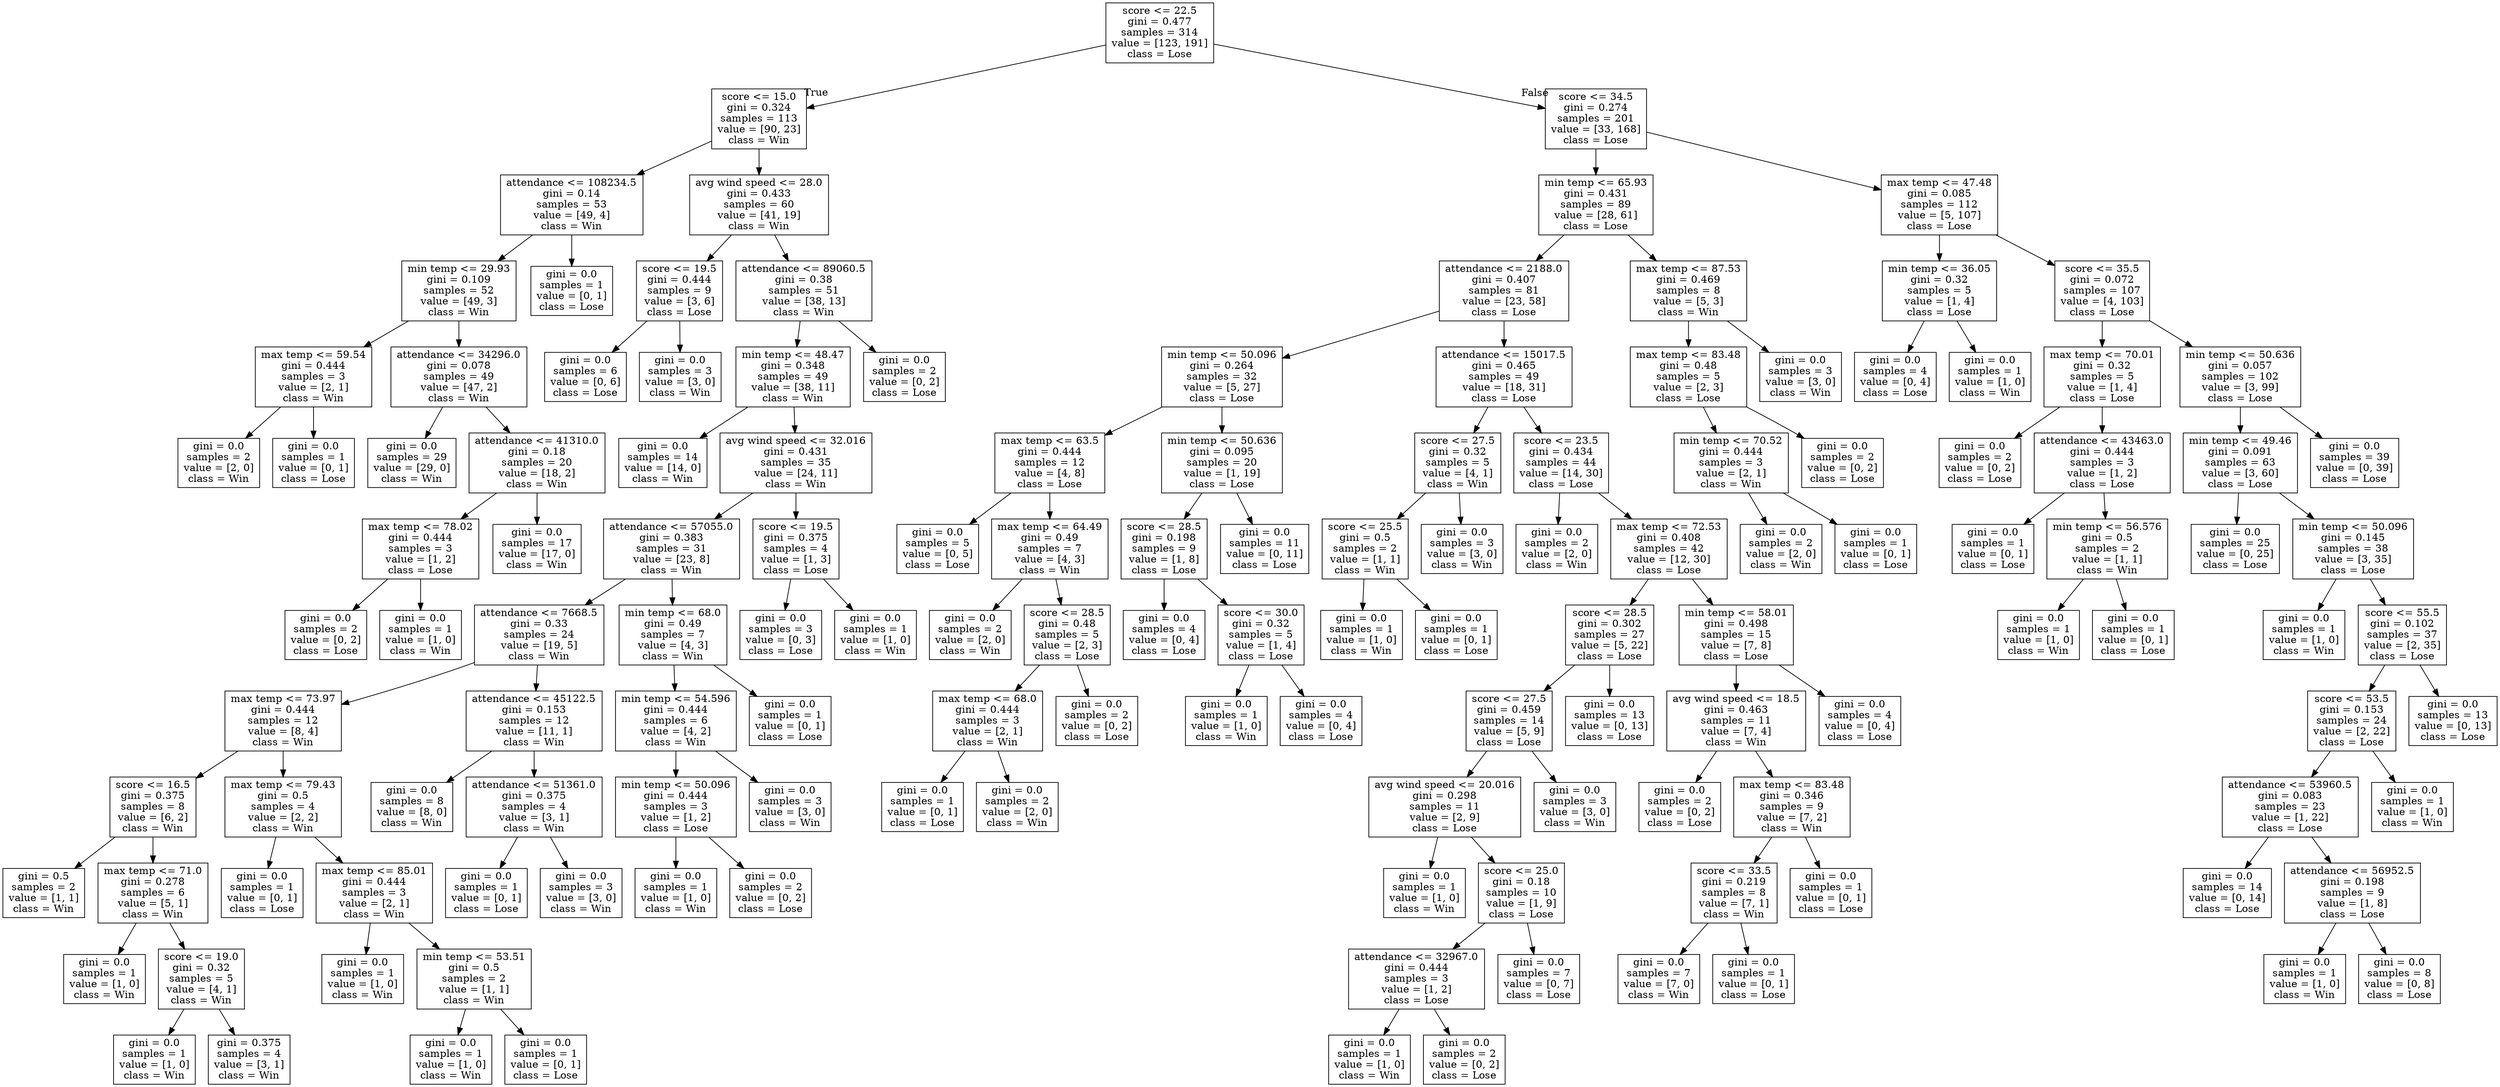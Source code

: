 digraph Tree {
node [shape=box] ;
0 [label="score <= 22.5\ngini = 0.477\nsamples = 314\nvalue = [123, 191]\nclass = Lose"] ;
1 [label="score <= 15.0\ngini = 0.324\nsamples = 113\nvalue = [90, 23]\nclass = Win"] ;
0 -> 1 [labeldistance=2.5, labelangle=45, headlabel="True"] ;
2 [label="attendance <= 108234.5\ngini = 0.14\nsamples = 53\nvalue = [49, 4]\nclass = Win"] ;
1 -> 2 ;
3 [label="min temp <= 29.93\ngini = 0.109\nsamples = 52\nvalue = [49, 3]\nclass = Win"] ;
2 -> 3 ;
4 [label="max temp <= 59.54\ngini = 0.444\nsamples = 3\nvalue = [2, 1]\nclass = Win"] ;
3 -> 4 ;
5 [label="gini = 0.0\nsamples = 2\nvalue = [2, 0]\nclass = Win"] ;
4 -> 5 ;
6 [label="gini = 0.0\nsamples = 1\nvalue = [0, 1]\nclass = Lose"] ;
4 -> 6 ;
7 [label="attendance <= 34296.0\ngini = 0.078\nsamples = 49\nvalue = [47, 2]\nclass = Win"] ;
3 -> 7 ;
8 [label="gini = 0.0\nsamples = 29\nvalue = [29, 0]\nclass = Win"] ;
7 -> 8 ;
9 [label="attendance <= 41310.0\ngini = 0.18\nsamples = 20\nvalue = [18, 2]\nclass = Win"] ;
7 -> 9 ;
10 [label="max temp <= 78.02\ngini = 0.444\nsamples = 3\nvalue = [1, 2]\nclass = Lose"] ;
9 -> 10 ;
11 [label="gini = 0.0\nsamples = 2\nvalue = [0, 2]\nclass = Lose"] ;
10 -> 11 ;
12 [label="gini = 0.0\nsamples = 1\nvalue = [1, 0]\nclass = Win"] ;
10 -> 12 ;
13 [label="gini = 0.0\nsamples = 17\nvalue = [17, 0]\nclass = Win"] ;
9 -> 13 ;
14 [label="gini = 0.0\nsamples = 1\nvalue = [0, 1]\nclass = Lose"] ;
2 -> 14 ;
15 [label="avg wind speed <= 28.0\ngini = 0.433\nsamples = 60\nvalue = [41, 19]\nclass = Win"] ;
1 -> 15 ;
16 [label="score <= 19.5\ngini = 0.444\nsamples = 9\nvalue = [3, 6]\nclass = Lose"] ;
15 -> 16 ;
17 [label="gini = 0.0\nsamples = 6\nvalue = [0, 6]\nclass = Lose"] ;
16 -> 17 ;
18 [label="gini = 0.0\nsamples = 3\nvalue = [3, 0]\nclass = Win"] ;
16 -> 18 ;
19 [label="attendance <= 89060.5\ngini = 0.38\nsamples = 51\nvalue = [38, 13]\nclass = Win"] ;
15 -> 19 ;
20 [label="min temp <= 48.47\ngini = 0.348\nsamples = 49\nvalue = [38, 11]\nclass = Win"] ;
19 -> 20 ;
21 [label="gini = 0.0\nsamples = 14\nvalue = [14, 0]\nclass = Win"] ;
20 -> 21 ;
22 [label="avg wind speed <= 32.016\ngini = 0.431\nsamples = 35\nvalue = [24, 11]\nclass = Win"] ;
20 -> 22 ;
23 [label="attendance <= 57055.0\ngini = 0.383\nsamples = 31\nvalue = [23, 8]\nclass = Win"] ;
22 -> 23 ;
24 [label="attendance <= 7668.5\ngini = 0.33\nsamples = 24\nvalue = [19, 5]\nclass = Win"] ;
23 -> 24 ;
25 [label="max temp <= 73.97\ngini = 0.444\nsamples = 12\nvalue = [8, 4]\nclass = Win"] ;
24 -> 25 ;
26 [label="score <= 16.5\ngini = 0.375\nsamples = 8\nvalue = [6, 2]\nclass = Win"] ;
25 -> 26 ;
27 [label="gini = 0.5\nsamples = 2\nvalue = [1, 1]\nclass = Win"] ;
26 -> 27 ;
28 [label="max temp <= 71.0\ngini = 0.278\nsamples = 6\nvalue = [5, 1]\nclass = Win"] ;
26 -> 28 ;
29 [label="gini = 0.0\nsamples = 1\nvalue = [1, 0]\nclass = Win"] ;
28 -> 29 ;
30 [label="score <= 19.0\ngini = 0.32\nsamples = 5\nvalue = [4, 1]\nclass = Win"] ;
28 -> 30 ;
31 [label="gini = 0.0\nsamples = 1\nvalue = [1, 0]\nclass = Win"] ;
30 -> 31 ;
32 [label="gini = 0.375\nsamples = 4\nvalue = [3, 1]\nclass = Win"] ;
30 -> 32 ;
33 [label="max temp <= 79.43\ngini = 0.5\nsamples = 4\nvalue = [2, 2]\nclass = Win"] ;
25 -> 33 ;
34 [label="gini = 0.0\nsamples = 1\nvalue = [0, 1]\nclass = Lose"] ;
33 -> 34 ;
35 [label="max temp <= 85.01\ngini = 0.444\nsamples = 3\nvalue = [2, 1]\nclass = Win"] ;
33 -> 35 ;
36 [label="gini = 0.0\nsamples = 1\nvalue = [1, 0]\nclass = Win"] ;
35 -> 36 ;
37 [label="min temp <= 53.51\ngini = 0.5\nsamples = 2\nvalue = [1, 1]\nclass = Win"] ;
35 -> 37 ;
38 [label="gini = 0.0\nsamples = 1\nvalue = [1, 0]\nclass = Win"] ;
37 -> 38 ;
39 [label="gini = 0.0\nsamples = 1\nvalue = [0, 1]\nclass = Lose"] ;
37 -> 39 ;
40 [label="attendance <= 45122.5\ngini = 0.153\nsamples = 12\nvalue = [11, 1]\nclass = Win"] ;
24 -> 40 ;
41 [label="gini = 0.0\nsamples = 8\nvalue = [8, 0]\nclass = Win"] ;
40 -> 41 ;
42 [label="attendance <= 51361.0\ngini = 0.375\nsamples = 4\nvalue = [3, 1]\nclass = Win"] ;
40 -> 42 ;
43 [label="gini = 0.0\nsamples = 1\nvalue = [0, 1]\nclass = Lose"] ;
42 -> 43 ;
44 [label="gini = 0.0\nsamples = 3\nvalue = [3, 0]\nclass = Win"] ;
42 -> 44 ;
45 [label="min temp <= 68.0\ngini = 0.49\nsamples = 7\nvalue = [4, 3]\nclass = Win"] ;
23 -> 45 ;
46 [label="min temp <= 54.596\ngini = 0.444\nsamples = 6\nvalue = [4, 2]\nclass = Win"] ;
45 -> 46 ;
47 [label="min temp <= 50.096\ngini = 0.444\nsamples = 3\nvalue = [1, 2]\nclass = Lose"] ;
46 -> 47 ;
48 [label="gini = 0.0\nsamples = 1\nvalue = [1, 0]\nclass = Win"] ;
47 -> 48 ;
49 [label="gini = 0.0\nsamples = 2\nvalue = [0, 2]\nclass = Lose"] ;
47 -> 49 ;
50 [label="gini = 0.0\nsamples = 3\nvalue = [3, 0]\nclass = Win"] ;
46 -> 50 ;
51 [label="gini = 0.0\nsamples = 1\nvalue = [0, 1]\nclass = Lose"] ;
45 -> 51 ;
52 [label="score <= 19.5\ngini = 0.375\nsamples = 4\nvalue = [1, 3]\nclass = Lose"] ;
22 -> 52 ;
53 [label="gini = 0.0\nsamples = 3\nvalue = [0, 3]\nclass = Lose"] ;
52 -> 53 ;
54 [label="gini = 0.0\nsamples = 1\nvalue = [1, 0]\nclass = Win"] ;
52 -> 54 ;
55 [label="gini = 0.0\nsamples = 2\nvalue = [0, 2]\nclass = Lose"] ;
19 -> 55 ;
56 [label="score <= 34.5\ngini = 0.274\nsamples = 201\nvalue = [33, 168]\nclass = Lose"] ;
0 -> 56 [labeldistance=2.5, labelangle=-45, headlabel="False"] ;
57 [label="min temp <= 65.93\ngini = 0.431\nsamples = 89\nvalue = [28, 61]\nclass = Lose"] ;
56 -> 57 ;
58 [label="attendance <= 2188.0\ngini = 0.407\nsamples = 81\nvalue = [23, 58]\nclass = Lose"] ;
57 -> 58 ;
59 [label="min temp <= 50.096\ngini = 0.264\nsamples = 32\nvalue = [5, 27]\nclass = Lose"] ;
58 -> 59 ;
60 [label="max temp <= 63.5\ngini = 0.444\nsamples = 12\nvalue = [4, 8]\nclass = Lose"] ;
59 -> 60 ;
61 [label="gini = 0.0\nsamples = 5\nvalue = [0, 5]\nclass = Lose"] ;
60 -> 61 ;
62 [label="max temp <= 64.49\ngini = 0.49\nsamples = 7\nvalue = [4, 3]\nclass = Win"] ;
60 -> 62 ;
63 [label="gini = 0.0\nsamples = 2\nvalue = [2, 0]\nclass = Win"] ;
62 -> 63 ;
64 [label="score <= 28.5\ngini = 0.48\nsamples = 5\nvalue = [2, 3]\nclass = Lose"] ;
62 -> 64 ;
65 [label="max temp <= 68.0\ngini = 0.444\nsamples = 3\nvalue = [2, 1]\nclass = Win"] ;
64 -> 65 ;
66 [label="gini = 0.0\nsamples = 1\nvalue = [0, 1]\nclass = Lose"] ;
65 -> 66 ;
67 [label="gini = 0.0\nsamples = 2\nvalue = [2, 0]\nclass = Win"] ;
65 -> 67 ;
68 [label="gini = 0.0\nsamples = 2\nvalue = [0, 2]\nclass = Lose"] ;
64 -> 68 ;
69 [label="min temp <= 50.636\ngini = 0.095\nsamples = 20\nvalue = [1, 19]\nclass = Lose"] ;
59 -> 69 ;
70 [label="score <= 28.5\ngini = 0.198\nsamples = 9\nvalue = [1, 8]\nclass = Lose"] ;
69 -> 70 ;
71 [label="gini = 0.0\nsamples = 4\nvalue = [0, 4]\nclass = Lose"] ;
70 -> 71 ;
72 [label="score <= 30.0\ngini = 0.32\nsamples = 5\nvalue = [1, 4]\nclass = Lose"] ;
70 -> 72 ;
73 [label="gini = 0.0\nsamples = 1\nvalue = [1, 0]\nclass = Win"] ;
72 -> 73 ;
74 [label="gini = 0.0\nsamples = 4\nvalue = [0, 4]\nclass = Lose"] ;
72 -> 74 ;
75 [label="gini = 0.0\nsamples = 11\nvalue = [0, 11]\nclass = Lose"] ;
69 -> 75 ;
76 [label="attendance <= 15017.5\ngini = 0.465\nsamples = 49\nvalue = [18, 31]\nclass = Lose"] ;
58 -> 76 ;
77 [label="score <= 27.5\ngini = 0.32\nsamples = 5\nvalue = [4, 1]\nclass = Win"] ;
76 -> 77 ;
78 [label="score <= 25.5\ngini = 0.5\nsamples = 2\nvalue = [1, 1]\nclass = Win"] ;
77 -> 78 ;
79 [label="gini = 0.0\nsamples = 1\nvalue = [1, 0]\nclass = Win"] ;
78 -> 79 ;
80 [label="gini = 0.0\nsamples = 1\nvalue = [0, 1]\nclass = Lose"] ;
78 -> 80 ;
81 [label="gini = 0.0\nsamples = 3\nvalue = [3, 0]\nclass = Win"] ;
77 -> 81 ;
82 [label="score <= 23.5\ngini = 0.434\nsamples = 44\nvalue = [14, 30]\nclass = Lose"] ;
76 -> 82 ;
83 [label="gini = 0.0\nsamples = 2\nvalue = [2, 0]\nclass = Win"] ;
82 -> 83 ;
84 [label="max temp <= 72.53\ngini = 0.408\nsamples = 42\nvalue = [12, 30]\nclass = Lose"] ;
82 -> 84 ;
85 [label="score <= 28.5\ngini = 0.302\nsamples = 27\nvalue = [5, 22]\nclass = Lose"] ;
84 -> 85 ;
86 [label="score <= 27.5\ngini = 0.459\nsamples = 14\nvalue = [5, 9]\nclass = Lose"] ;
85 -> 86 ;
87 [label="avg wind speed <= 20.016\ngini = 0.298\nsamples = 11\nvalue = [2, 9]\nclass = Lose"] ;
86 -> 87 ;
88 [label="gini = 0.0\nsamples = 1\nvalue = [1, 0]\nclass = Win"] ;
87 -> 88 ;
89 [label="score <= 25.0\ngini = 0.18\nsamples = 10\nvalue = [1, 9]\nclass = Lose"] ;
87 -> 89 ;
90 [label="attendance <= 32967.0\ngini = 0.444\nsamples = 3\nvalue = [1, 2]\nclass = Lose"] ;
89 -> 90 ;
91 [label="gini = 0.0\nsamples = 1\nvalue = [1, 0]\nclass = Win"] ;
90 -> 91 ;
92 [label="gini = 0.0\nsamples = 2\nvalue = [0, 2]\nclass = Lose"] ;
90 -> 92 ;
93 [label="gini = 0.0\nsamples = 7\nvalue = [0, 7]\nclass = Lose"] ;
89 -> 93 ;
94 [label="gini = 0.0\nsamples = 3\nvalue = [3, 0]\nclass = Win"] ;
86 -> 94 ;
95 [label="gini = 0.0\nsamples = 13\nvalue = [0, 13]\nclass = Lose"] ;
85 -> 95 ;
96 [label="min temp <= 58.01\ngini = 0.498\nsamples = 15\nvalue = [7, 8]\nclass = Lose"] ;
84 -> 96 ;
97 [label="avg wind speed <= 18.5\ngini = 0.463\nsamples = 11\nvalue = [7, 4]\nclass = Win"] ;
96 -> 97 ;
98 [label="gini = 0.0\nsamples = 2\nvalue = [0, 2]\nclass = Lose"] ;
97 -> 98 ;
99 [label="max temp <= 83.48\ngini = 0.346\nsamples = 9\nvalue = [7, 2]\nclass = Win"] ;
97 -> 99 ;
100 [label="score <= 33.5\ngini = 0.219\nsamples = 8\nvalue = [7, 1]\nclass = Win"] ;
99 -> 100 ;
101 [label="gini = 0.0\nsamples = 7\nvalue = [7, 0]\nclass = Win"] ;
100 -> 101 ;
102 [label="gini = 0.0\nsamples = 1\nvalue = [0, 1]\nclass = Lose"] ;
100 -> 102 ;
103 [label="gini = 0.0\nsamples = 1\nvalue = [0, 1]\nclass = Lose"] ;
99 -> 103 ;
104 [label="gini = 0.0\nsamples = 4\nvalue = [0, 4]\nclass = Lose"] ;
96 -> 104 ;
105 [label="max temp <= 87.53\ngini = 0.469\nsamples = 8\nvalue = [5, 3]\nclass = Win"] ;
57 -> 105 ;
106 [label="max temp <= 83.48\ngini = 0.48\nsamples = 5\nvalue = [2, 3]\nclass = Lose"] ;
105 -> 106 ;
107 [label="min temp <= 70.52\ngini = 0.444\nsamples = 3\nvalue = [2, 1]\nclass = Win"] ;
106 -> 107 ;
108 [label="gini = 0.0\nsamples = 2\nvalue = [2, 0]\nclass = Win"] ;
107 -> 108 ;
109 [label="gini = 0.0\nsamples = 1\nvalue = [0, 1]\nclass = Lose"] ;
107 -> 109 ;
110 [label="gini = 0.0\nsamples = 2\nvalue = [0, 2]\nclass = Lose"] ;
106 -> 110 ;
111 [label="gini = 0.0\nsamples = 3\nvalue = [3, 0]\nclass = Win"] ;
105 -> 111 ;
112 [label="max temp <= 47.48\ngini = 0.085\nsamples = 112\nvalue = [5, 107]\nclass = Lose"] ;
56 -> 112 ;
113 [label="min temp <= 36.05\ngini = 0.32\nsamples = 5\nvalue = [1, 4]\nclass = Lose"] ;
112 -> 113 ;
114 [label="gini = 0.0\nsamples = 4\nvalue = [0, 4]\nclass = Lose"] ;
113 -> 114 ;
115 [label="gini = 0.0\nsamples = 1\nvalue = [1, 0]\nclass = Win"] ;
113 -> 115 ;
116 [label="score <= 35.5\ngini = 0.072\nsamples = 107\nvalue = [4, 103]\nclass = Lose"] ;
112 -> 116 ;
117 [label="max temp <= 70.01\ngini = 0.32\nsamples = 5\nvalue = [1, 4]\nclass = Lose"] ;
116 -> 117 ;
118 [label="gini = 0.0\nsamples = 2\nvalue = [0, 2]\nclass = Lose"] ;
117 -> 118 ;
119 [label="attendance <= 43463.0\ngini = 0.444\nsamples = 3\nvalue = [1, 2]\nclass = Lose"] ;
117 -> 119 ;
120 [label="gini = 0.0\nsamples = 1\nvalue = [0, 1]\nclass = Lose"] ;
119 -> 120 ;
121 [label="min temp <= 56.576\ngini = 0.5\nsamples = 2\nvalue = [1, 1]\nclass = Win"] ;
119 -> 121 ;
122 [label="gini = 0.0\nsamples = 1\nvalue = [1, 0]\nclass = Win"] ;
121 -> 122 ;
123 [label="gini = 0.0\nsamples = 1\nvalue = [0, 1]\nclass = Lose"] ;
121 -> 123 ;
124 [label="min temp <= 50.636\ngini = 0.057\nsamples = 102\nvalue = [3, 99]\nclass = Lose"] ;
116 -> 124 ;
125 [label="min temp <= 49.46\ngini = 0.091\nsamples = 63\nvalue = [3, 60]\nclass = Lose"] ;
124 -> 125 ;
126 [label="gini = 0.0\nsamples = 25\nvalue = [0, 25]\nclass = Lose"] ;
125 -> 126 ;
127 [label="min temp <= 50.096\ngini = 0.145\nsamples = 38\nvalue = [3, 35]\nclass = Lose"] ;
125 -> 127 ;
128 [label="gini = 0.0\nsamples = 1\nvalue = [1, 0]\nclass = Win"] ;
127 -> 128 ;
129 [label="score <= 55.5\ngini = 0.102\nsamples = 37\nvalue = [2, 35]\nclass = Lose"] ;
127 -> 129 ;
130 [label="score <= 53.5\ngini = 0.153\nsamples = 24\nvalue = [2, 22]\nclass = Lose"] ;
129 -> 130 ;
131 [label="attendance <= 53960.5\ngini = 0.083\nsamples = 23\nvalue = [1, 22]\nclass = Lose"] ;
130 -> 131 ;
132 [label="gini = 0.0\nsamples = 14\nvalue = [0, 14]\nclass = Lose"] ;
131 -> 132 ;
133 [label="attendance <= 56952.5\ngini = 0.198\nsamples = 9\nvalue = [1, 8]\nclass = Lose"] ;
131 -> 133 ;
134 [label="gini = 0.0\nsamples = 1\nvalue = [1, 0]\nclass = Win"] ;
133 -> 134 ;
135 [label="gini = 0.0\nsamples = 8\nvalue = [0, 8]\nclass = Lose"] ;
133 -> 135 ;
136 [label="gini = 0.0\nsamples = 1\nvalue = [1, 0]\nclass = Win"] ;
130 -> 136 ;
137 [label="gini = 0.0\nsamples = 13\nvalue = [0, 13]\nclass = Lose"] ;
129 -> 137 ;
138 [label="gini = 0.0\nsamples = 39\nvalue = [0, 39]\nclass = Lose"] ;
124 -> 138 ;
}